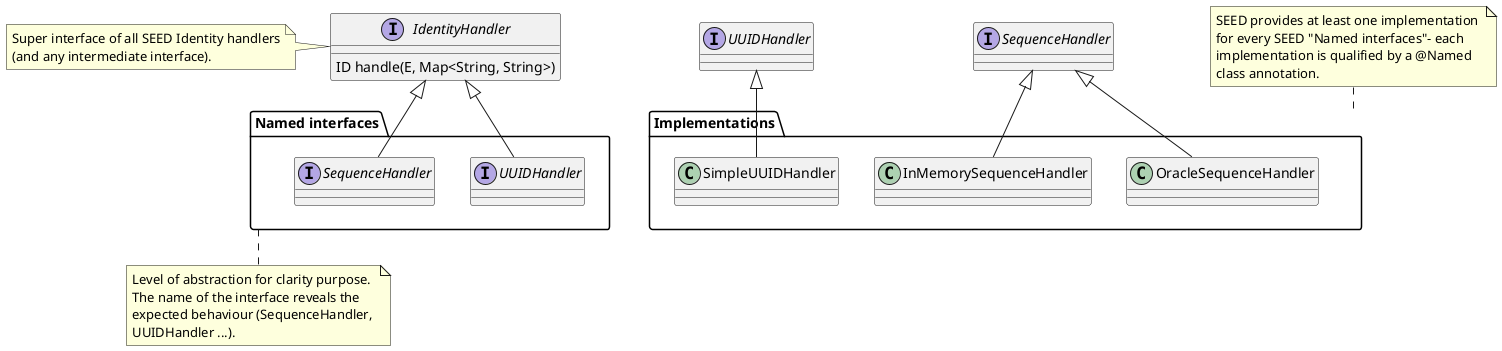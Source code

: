 @startuml
interface IdentityHandler {
  ID handle(E, Map<String, String>)
}

package "Named interfaces" {
  interface UUIDHandler
  interface SequenceHandler
}

IdentityHandler <|-- SequenceHandler
IdentityHandler <|-- UUIDHandler

note left of IdentityHandler
  Super interface of all SEED Identity handlers
  (and any intermediate interface).
end note

interface UUIDHandler
interface SequenceHandler

note as N2
  Level of abstraction for clarity purpose. 
  The name of the interface reveals the 
  expected behaviour (SequenceHandler, 
  UUIDHandler ...).
end note
"Named interfaces" .. N2

package Implementations {
 class SimpleUUIDHandler
 class InMemorySequenceHandler
 class OracleSequenceHandler
}

note as N3
  SEED provides at least one implementation 
  for every SEED "Named interfaces"- each 
  implementation is qualified by a @Named 
  class annotation.
end note
N3 .. Implementations 

UUIDHandler <|-- SimpleUUIDHandler
SequenceHandler <|-- InMemorySequenceHandler
SequenceHandler <|-- OracleSequenceHandler
@enduml